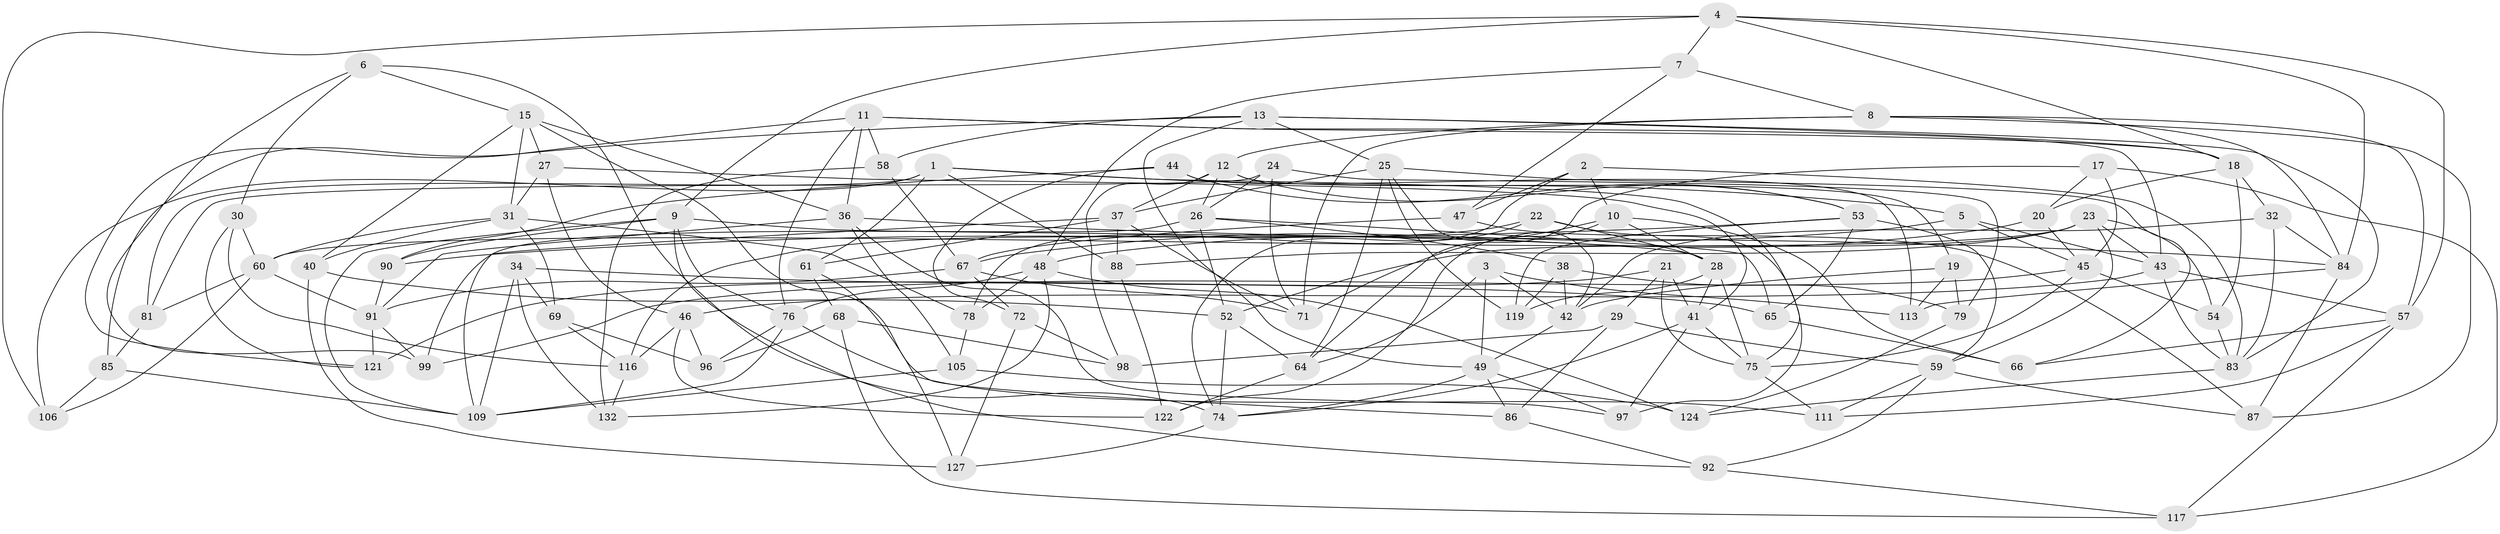 // Generated by graph-tools (version 1.1) at 2025/52/02/27/25 19:52:32]
// undirected, 92 vertices, 221 edges
graph export_dot {
graph [start="1"]
  node [color=gray90,style=filled];
  1 [super="+33"];
  2;
  3;
  4 [super="+16"];
  5;
  6;
  7;
  8 [super="+103"];
  9 [super="+51"];
  10 [super="+115"];
  11 [super="+14"];
  12 [super="+89"];
  13 [super="+39"];
  15 [super="+94"];
  17;
  18 [super="+50"];
  19;
  20;
  21;
  22;
  23 [super="+63"];
  24;
  25 [super="+114"];
  26 [super="+104"];
  27;
  28 [super="+100"];
  29;
  30;
  31 [super="+35"];
  32;
  34;
  36 [super="+110"];
  37 [super="+118"];
  38;
  40;
  41 [super="+82"];
  42 [super="+130"];
  43 [super="+123"];
  44;
  45 [super="+101"];
  46 [super="+120"];
  47;
  48 [super="+126"];
  49 [super="+107"];
  52 [super="+55"];
  53 [super="+56"];
  54;
  57 [super="+77"];
  58;
  59 [super="+62"];
  60 [super="+73"];
  61;
  64 [super="+70"];
  65;
  66;
  67 [super="+125"];
  68;
  69;
  71 [super="+112"];
  72;
  74 [super="+129"];
  75 [super="+95"];
  76 [super="+80"];
  78;
  79;
  81;
  83 [super="+93"];
  84 [super="+102"];
  85;
  86;
  87;
  88;
  90;
  91 [super="+108"];
  92;
  96;
  97;
  98;
  99;
  105;
  106;
  109 [super="+131"];
  111;
  113;
  116 [super="+128"];
  117;
  119;
  121;
  122;
  124;
  127;
  132;
  1 -- 61;
  1 -- 75;
  1 -- 81;
  1 -- 88;
  1 -- 106;
  1 -- 5;
  2 -- 47;
  2 -- 78;
  2 -- 10;
  2 -- 83;
  3 -- 42;
  3 -- 64;
  3 -- 113;
  3 -- 49;
  4 -- 106;
  4 -- 84;
  4 -- 57;
  4 -- 9;
  4 -- 18;
  4 -- 7;
  5 -- 43;
  5 -- 45;
  5 -- 67;
  6 -- 99;
  6 -- 30;
  6 -- 15;
  6 -- 74;
  7 -- 47;
  7 -- 8;
  7 -- 48;
  8 -- 87;
  8 -- 57;
  8 -- 84;
  8 -- 12;
  8 -- 71;
  9 -- 28;
  9 -- 76;
  9 -- 90;
  9 -- 92;
  9 -- 109;
  10 -- 66;
  10 -- 122;
  10 -- 28;
  10 -- 71 [weight=2];
  11 -- 121;
  11 -- 58;
  11 -- 76;
  11 -- 43;
  11 -- 18;
  11 -- 36;
  12 -- 19;
  12 -- 98;
  12 -- 37;
  12 -- 26;
  12 -- 53;
  13 -- 58;
  13 -- 85;
  13 -- 25;
  13 -- 49;
  13 -- 18;
  13 -- 83;
  15 -- 86;
  15 -- 40;
  15 -- 27;
  15 -- 36;
  15 -- 31;
  17 -- 64;
  17 -- 20;
  17 -- 45;
  17 -- 117;
  18 -- 32;
  18 -- 20;
  18 -- 54;
  19 -- 113;
  19 -- 79;
  19 -- 42;
  20 -- 48;
  20 -- 45;
  21 -- 121;
  21 -- 29;
  21 -- 75;
  21 -- 41;
  22 -- 97;
  22 -- 28;
  22 -- 74;
  22 -- 116;
  23 -- 43;
  23 -- 88;
  23 -- 52;
  23 -- 60;
  23 -- 54;
  23 -- 59;
  24 -- 81;
  24 -- 71;
  24 -- 26;
  24 -- 79;
  25 -- 37;
  25 -- 42;
  25 -- 66;
  25 -- 119;
  25 -- 64;
  26 -- 99;
  26 -- 65;
  26 -- 38;
  26 -- 52;
  27 -- 46;
  27 -- 41;
  27 -- 31;
  28 -- 41;
  28 -- 75;
  28 -- 119;
  29 -- 86;
  29 -- 98;
  29 -- 59;
  30 -- 116;
  30 -- 121;
  30 -- 60;
  31 -- 69;
  31 -- 40;
  31 -- 60;
  31 -- 78;
  32 -- 84;
  32 -- 42;
  32 -- 83;
  34 -- 65;
  34 -- 132;
  34 -- 69;
  34 -- 109;
  36 -- 97;
  36 -- 84;
  36 -- 105;
  36 -- 91;
  37 -- 109;
  37 -- 88;
  37 -- 61;
  37 -- 71;
  38 -- 79;
  38 -- 119;
  38 -- 42;
  40 -- 127;
  40 -- 52;
  41 -- 74;
  41 -- 75;
  41 -- 97;
  42 -- 49;
  43 -- 46;
  43 -- 57;
  43 -- 83;
  44 -- 113;
  44 -- 72;
  44 -- 90;
  44 -- 53;
  45 -- 75;
  45 -- 99;
  45 -- 54;
  46 -- 122;
  46 -- 96;
  46 -- 116 [weight=2];
  47 -- 67;
  47 -- 87;
  48 -- 78;
  48 -- 76;
  48 -- 132;
  48 -- 124;
  49 -- 97;
  49 -- 86;
  49 -- 74;
  52 -- 64 [weight=2];
  52 -- 74;
  53 -- 119;
  53 -- 65;
  53 -- 90;
  53 -- 59;
  54 -- 83;
  57 -- 111;
  57 -- 66;
  57 -- 117;
  58 -- 67;
  58 -- 132;
  59 -- 92;
  59 -- 111;
  59 -- 87;
  60 -- 106;
  60 -- 91;
  60 -- 81;
  61 -- 68;
  61 -- 127;
  64 -- 122;
  65 -- 66;
  67 -- 72;
  67 -- 91;
  67 -- 71;
  68 -- 96;
  68 -- 117;
  68 -- 98;
  69 -- 96;
  69 -- 116;
  72 -- 98;
  72 -- 127;
  74 -- 127;
  75 -- 111;
  76 -- 111;
  76 -- 109;
  76 -- 96;
  78 -- 105;
  79 -- 124;
  81 -- 85;
  83 -- 124;
  84 -- 113;
  84 -- 87;
  85 -- 106;
  85 -- 109;
  86 -- 92;
  88 -- 122;
  90 -- 91;
  91 -- 99;
  91 -- 121;
  92 -- 117;
  105 -- 124;
  105 -- 109;
  116 -- 132;
}
